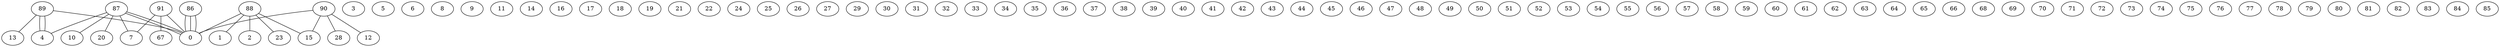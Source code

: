 graph G {
0;
1;
2;
3;
4;
5;
6;
7;
8;
9;
10;
11;
12;
13;
14;
15;
16;
17;
18;
19;
20;
21;
22;
23;
24;
25;
26;
27;
28;
29;
30;
31;
32;
33;
34;
35;
36;
37;
38;
39;
40;
41;
42;
43;
44;
45;
46;
47;
48;
49;
50;
51;
52;
53;
54;
55;
56;
57;
58;
59;
60;
61;
62;
63;
64;
65;
66;
67;
68;
69;
70;
71;
72;
73;
74;
75;
76;
77;
78;
79;
80;
81;
82;
83;
84;
85;
86;
87;
88;
89;
90;
91;
91--67 ;
91--7 ;
91--0 ;
90--12 ;
90--15 ;
90--28 ;
90--0 ;
89--4 ;
89--13 ;
89--4 ;
89--0 ;
88--23 ;
88--15 ;
88--2 ;
88--1 ;
88--0 ;
87--10 ;
87--7 ;
87--20 ;
87--4 ;
87--0 ;
87--0 ;
86--0 ;
86--0 ;
86--0 ;
}
